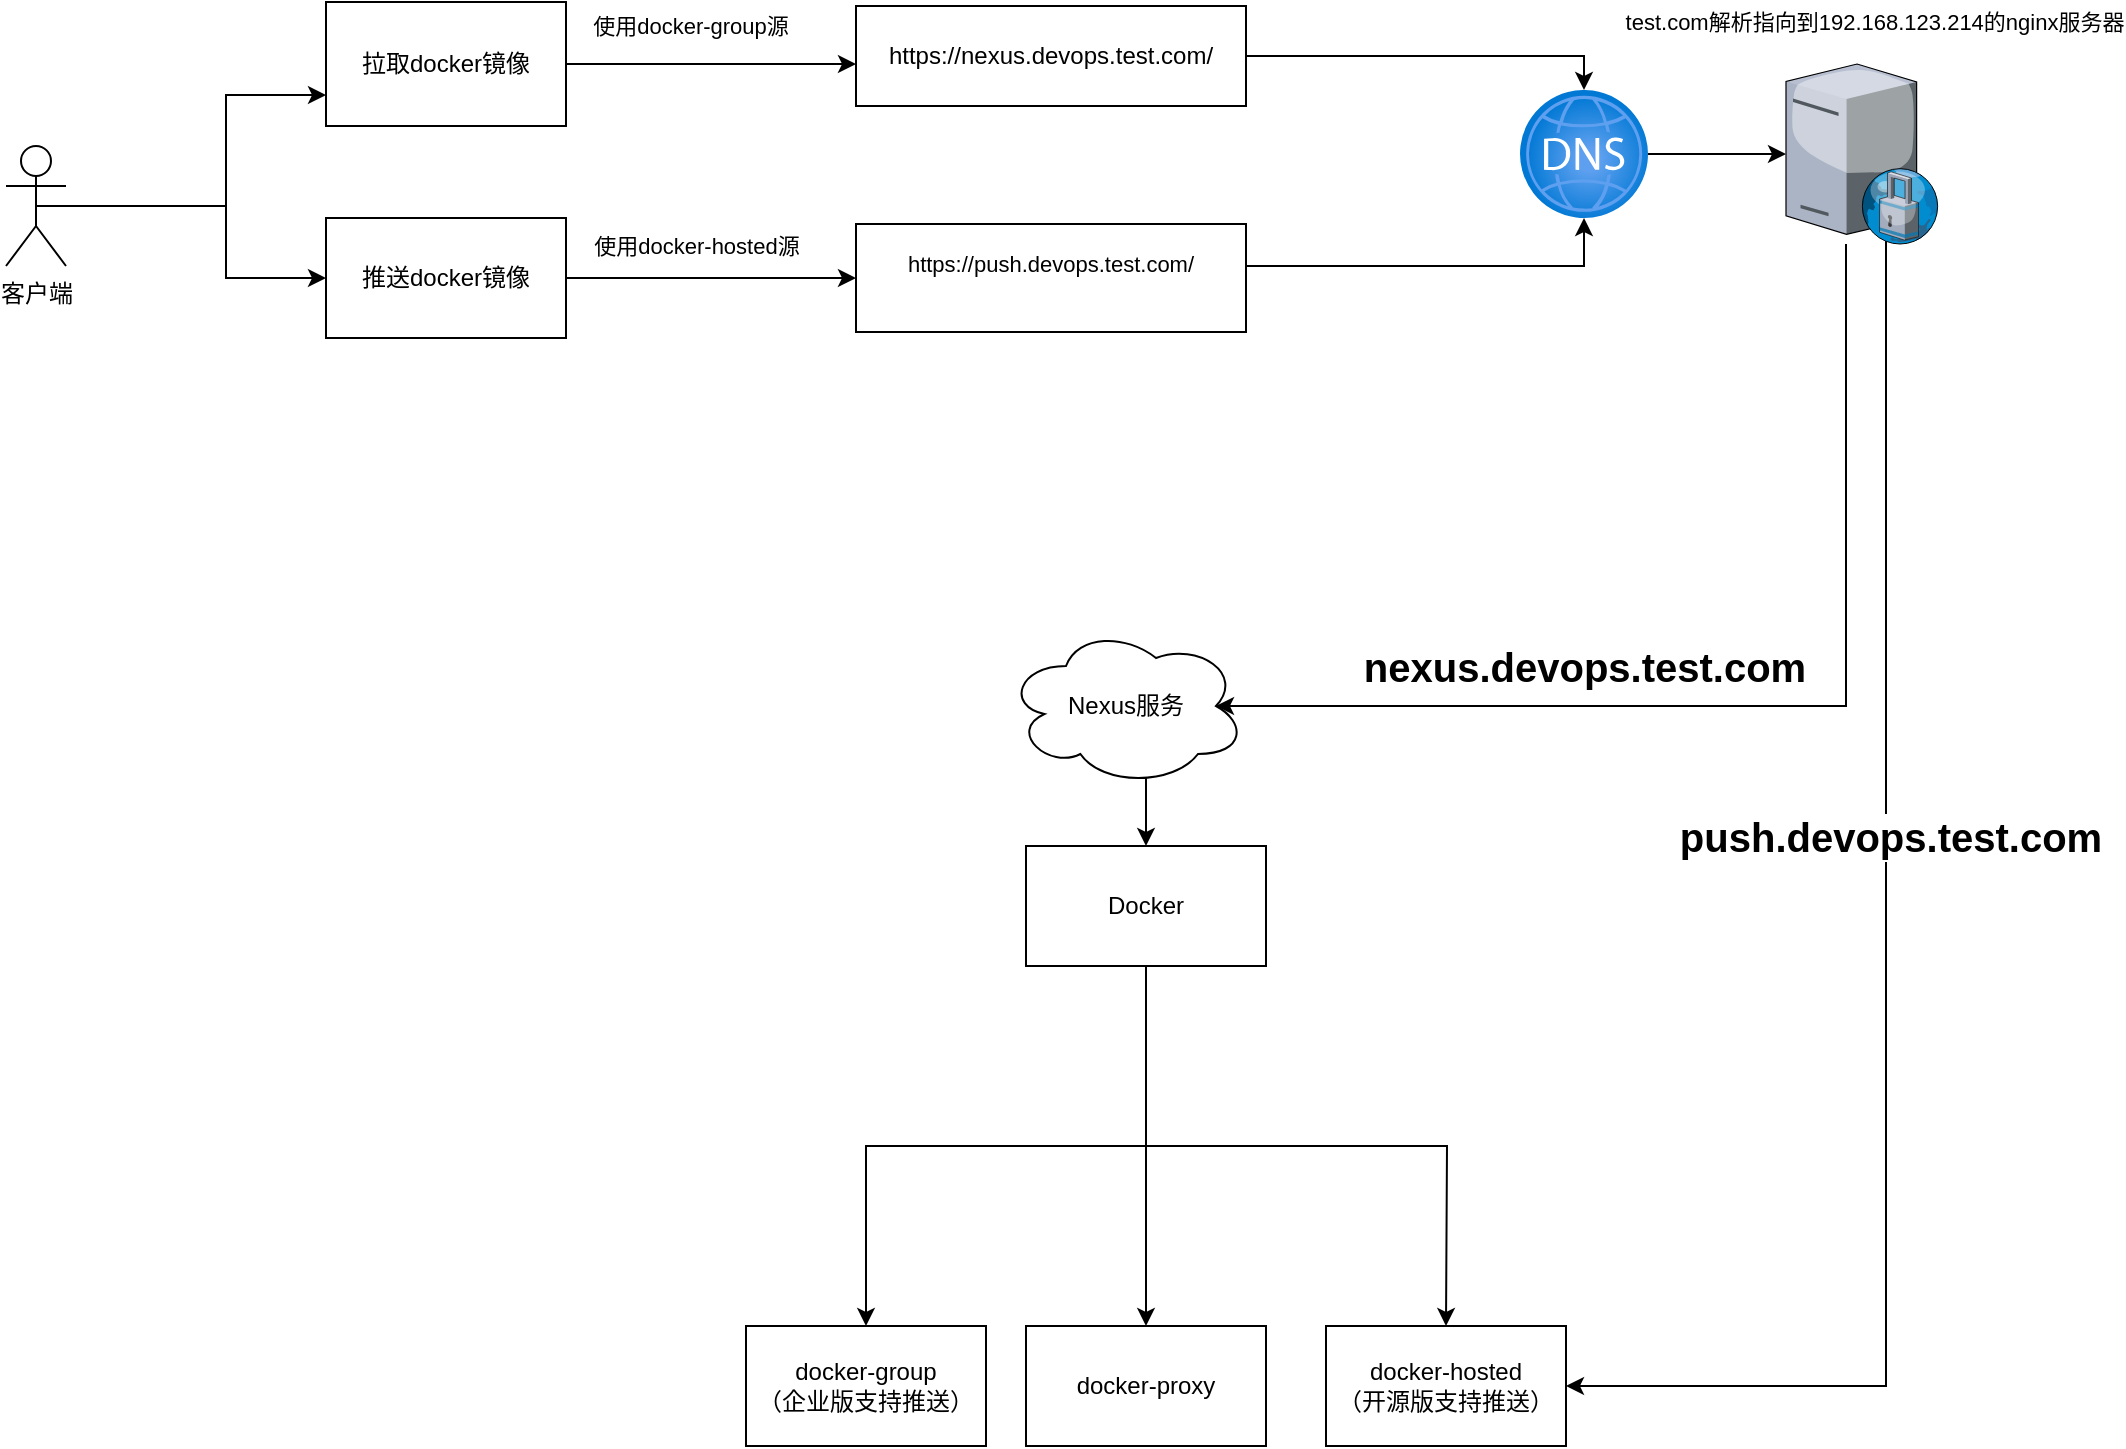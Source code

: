 <mxfile version="21.8.1" type="github">
  <diagram name="第 1 页" id="h7FXH5y53Gv5FEGIkQ5B">
    <mxGraphModel dx="1426" dy="759" grid="1" gridSize="10" guides="1" tooltips="1" connect="1" arrows="1" fold="1" page="1" pageScale="1" pageWidth="827" pageHeight="1169" math="0" shadow="0">
      <root>
        <mxCell id="0" />
        <mxCell id="1" parent="0" />
        <mxCell id="WsWCtFtdUo5rCT-uXRRJ-2" value="" style="edgeStyle=orthogonalEdgeStyle;rounded=0;orthogonalLoop=1;jettySize=auto;html=1;entryX=0.5;entryY=0;entryDx=0;entryDy=0;exitX=0.55;exitY=0.95;exitDx=0;exitDy=0;exitPerimeter=0;" edge="1" parent="1" source="WsWCtFtdUo5rCT-uXRRJ-1" target="WsWCtFtdUo5rCT-uXRRJ-3">
          <mxGeometry relative="1" as="geometry">
            <mxPoint x="1340" y="455" as="targetPoint" />
          </mxGeometry>
        </mxCell>
        <mxCell id="WsWCtFtdUo5rCT-uXRRJ-1" value="Nexus服务" style="ellipse;shape=cloud;whiteSpace=wrap;html=1;" vertex="1" parent="1">
          <mxGeometry x="570" y="430" width="120" height="80" as="geometry" />
        </mxCell>
        <mxCell id="WsWCtFtdUo5rCT-uXRRJ-40" value="" style="edgeStyle=orthogonalEdgeStyle;rounded=0;orthogonalLoop=1;jettySize=auto;html=1;exitX=0.5;exitY=1;exitDx=0;exitDy=0;" edge="1" parent="1" source="WsWCtFtdUo5rCT-uXRRJ-3" target="WsWCtFtdUo5rCT-uXRRJ-39">
          <mxGeometry relative="1" as="geometry" />
        </mxCell>
        <mxCell id="WsWCtFtdUo5rCT-uXRRJ-42" value="" style="edgeStyle=orthogonalEdgeStyle;rounded=0;orthogonalLoop=1;jettySize=auto;html=1;" edge="1" parent="1" source="WsWCtFtdUo5rCT-uXRRJ-3" target="WsWCtFtdUo5rCT-uXRRJ-41">
          <mxGeometry relative="1" as="geometry" />
        </mxCell>
        <mxCell id="WsWCtFtdUo5rCT-uXRRJ-43" style="edgeStyle=orthogonalEdgeStyle;rounded=0;orthogonalLoop=1;jettySize=auto;html=1;exitX=0.5;exitY=1;exitDx=0;exitDy=0;" edge="1" parent="1" source="WsWCtFtdUo5rCT-uXRRJ-3">
          <mxGeometry relative="1" as="geometry">
            <mxPoint x="790" y="780" as="targetPoint" />
          </mxGeometry>
        </mxCell>
        <mxCell id="WsWCtFtdUo5rCT-uXRRJ-3" value="Docker" style="rounded=0;whiteSpace=wrap;html=1;" vertex="1" parent="1">
          <mxGeometry x="580" y="540" width="120" height="60" as="geometry" />
        </mxCell>
        <mxCell id="WsWCtFtdUo5rCT-uXRRJ-52" style="edgeStyle=orthogonalEdgeStyle;rounded=0;orthogonalLoop=1;jettySize=auto;html=1;exitX=0.5;exitY=0.5;exitDx=0;exitDy=0;exitPerimeter=0;entryX=0;entryY=0.75;entryDx=0;entryDy=0;" edge="1" parent="1" source="WsWCtFtdUo5rCT-uXRRJ-7" target="WsWCtFtdUo5rCT-uXRRJ-53">
          <mxGeometry relative="1" as="geometry">
            <mxPoint x="180" y="157" as="targetPoint" />
            <Array as="points">
              <mxPoint x="180" y="220" />
              <mxPoint x="180" y="165" />
            </Array>
          </mxGeometry>
        </mxCell>
        <mxCell id="WsWCtFtdUo5rCT-uXRRJ-58" style="edgeStyle=orthogonalEdgeStyle;rounded=0;orthogonalLoop=1;jettySize=auto;html=1;entryX=0;entryY=0.5;entryDx=0;entryDy=0;exitX=0.5;exitY=0.5;exitDx=0;exitDy=0;exitPerimeter=0;" edge="1" parent="1" source="WsWCtFtdUo5rCT-uXRRJ-7" target="WsWCtFtdUo5rCT-uXRRJ-59">
          <mxGeometry relative="1" as="geometry">
            <mxPoint x="200" y="306" as="targetPoint" />
            <mxPoint x="100" y="236" as="sourcePoint" />
            <Array as="points">
              <mxPoint x="180" y="220" />
              <mxPoint x="180" y="256" />
            </Array>
          </mxGeometry>
        </mxCell>
        <mxCell id="WsWCtFtdUo5rCT-uXRRJ-7" value="客户端" style="shape=umlActor;verticalLabelPosition=bottom;verticalAlign=top;html=1;outlineConnect=0;" vertex="1" parent="1">
          <mxGeometry x="70" y="190" width="30" height="60" as="geometry" />
        </mxCell>
        <mxCell id="WsWCtFtdUo5rCT-uXRRJ-18" style="edgeStyle=orthogonalEdgeStyle;rounded=0;orthogonalLoop=1;jettySize=auto;html=1;" edge="1" parent="1" source="WsWCtFtdUo5rCT-uXRRJ-15" target="WsWCtFtdUo5rCT-uXRRJ-19">
          <mxGeometry relative="1" as="geometry" />
        </mxCell>
        <mxCell id="WsWCtFtdUo5rCT-uXRRJ-32" value="test.com解析指向到192.168.123.214的nginx服务器" style="edgeLabel;html=1;align=center;verticalAlign=middle;resizable=0;points=[];" vertex="1" connectable="0" parent="WsWCtFtdUo5rCT-uXRRJ-18">
          <mxGeometry x="-0.253" relative="1" as="geometry">
            <mxPoint x="87" y="-66" as="offset" />
          </mxGeometry>
        </mxCell>
        <mxCell id="WsWCtFtdUo5rCT-uXRRJ-15" value="" style="image;aspect=fixed;html=1;points=[];align=center;fontSize=12;image=img/lib/azure2/networking/DNS_Zones.svg;" vertex="1" parent="1">
          <mxGeometry x="827" y="162" width="64" height="64" as="geometry" />
        </mxCell>
        <mxCell id="WsWCtFtdUo5rCT-uXRRJ-69" style="edgeStyle=orthogonalEdgeStyle;rounded=0;orthogonalLoop=1;jettySize=auto;html=1;entryX=0.875;entryY=0.5;entryDx=0;entryDy=0;entryPerimeter=0;" edge="1" parent="1" source="WsWCtFtdUo5rCT-uXRRJ-19" target="WsWCtFtdUo5rCT-uXRRJ-1">
          <mxGeometry relative="1" as="geometry">
            <Array as="points">
              <mxPoint x="990" y="470" />
            </Array>
          </mxGeometry>
        </mxCell>
        <mxCell id="WsWCtFtdUo5rCT-uXRRJ-70" value="nexus.devops.test.com" style="edgeLabel;html=1;align=center;verticalAlign=middle;resizable=0;points=[];fontStyle=1;fontSize=20;" vertex="1" connectable="0" parent="WsWCtFtdUo5rCT-uXRRJ-69">
          <mxGeometry x="0.191" y="3" relative="1" as="geometry">
            <mxPoint x="-37" y="-23" as="offset" />
          </mxGeometry>
        </mxCell>
        <mxCell id="WsWCtFtdUo5rCT-uXRRJ-71" style="edgeStyle=orthogonalEdgeStyle;rounded=0;orthogonalLoop=1;jettySize=auto;html=1;entryX=1;entryY=0.5;entryDx=0;entryDy=0;" edge="1" parent="1" target="WsWCtFtdUo5rCT-uXRRJ-46">
          <mxGeometry relative="1" as="geometry">
            <mxPoint x="986.5" y="200" as="sourcePoint" />
            <mxPoint x="870" y="790" as="targetPoint" />
            <Array as="points">
              <mxPoint x="1010" y="200" />
              <mxPoint x="1010" y="810" />
            </Array>
          </mxGeometry>
        </mxCell>
        <mxCell id="WsWCtFtdUo5rCT-uXRRJ-72" value="push.devops.test.com" style="edgeLabel;html=1;align=center;verticalAlign=middle;resizable=0;points=[];fontSize=20;fontStyle=1" vertex="1" connectable="0" parent="WsWCtFtdUo5rCT-uXRRJ-71">
          <mxGeometry x="-0.1" y="2" relative="1" as="geometry">
            <mxPoint y="1" as="offset" />
          </mxGeometry>
        </mxCell>
        <mxCell id="WsWCtFtdUo5rCT-uXRRJ-19" value="" style="verticalLabelPosition=bottom;sketch=0;aspect=fixed;html=1;verticalAlign=top;strokeColor=none;align=center;outlineConnect=0;shape=mxgraph.citrix.proxy_server;" vertex="1" parent="1">
          <mxGeometry x="960" y="149" width="76.5" height="90" as="geometry" />
        </mxCell>
        <mxCell id="WsWCtFtdUo5rCT-uXRRJ-39" value="docker-group&lt;br&gt;（企业版支持推送）" style="rounded=0;whiteSpace=wrap;html=1;" vertex="1" parent="1">
          <mxGeometry x="440" y="780" width="120" height="60" as="geometry" />
        </mxCell>
        <mxCell id="WsWCtFtdUo5rCT-uXRRJ-41" value="docker-proxy" style="rounded=0;whiteSpace=wrap;html=1;" vertex="1" parent="1">
          <mxGeometry x="580" y="780" width="120" height="60" as="geometry" />
        </mxCell>
        <mxCell id="WsWCtFtdUo5rCT-uXRRJ-46" value="docker-hosted&lt;br&gt;（开源版支持推送）" style="whiteSpace=wrap;html=1;" vertex="1" parent="1">
          <mxGeometry x="730" y="780" width="120" height="60" as="geometry" />
        </mxCell>
        <mxCell id="WsWCtFtdUo5rCT-uXRRJ-55" value="" style="edgeStyle=orthogonalEdgeStyle;rounded=0;orthogonalLoop=1;jettySize=auto;html=1;" edge="1" parent="1" source="WsWCtFtdUo5rCT-uXRRJ-53" target="WsWCtFtdUo5rCT-uXRRJ-54">
          <mxGeometry relative="1" as="geometry">
            <Array as="points">
              <mxPoint x="440" y="149" />
              <mxPoint x="440" y="149" />
            </Array>
          </mxGeometry>
        </mxCell>
        <mxCell id="WsWCtFtdUo5rCT-uXRRJ-57" value="使用docker-group源" style="edgeLabel;html=1;align=center;verticalAlign=middle;resizable=0;points=[];" vertex="1" connectable="0" parent="WsWCtFtdUo5rCT-uXRRJ-55">
          <mxGeometry x="-0.2" y="-1" relative="1" as="geometry">
            <mxPoint x="4" y="-20" as="offset" />
          </mxGeometry>
        </mxCell>
        <mxCell id="WsWCtFtdUo5rCT-uXRRJ-53" value="拉取docker镜像" style="whiteSpace=wrap;html=1;" vertex="1" parent="1">
          <mxGeometry x="230" y="118" width="120" height="62" as="geometry" />
        </mxCell>
        <mxCell id="WsWCtFtdUo5rCT-uXRRJ-67" style="edgeStyle=orthogonalEdgeStyle;rounded=0;orthogonalLoop=1;jettySize=auto;html=1;exitX=1;exitY=0.5;exitDx=0;exitDy=0;" edge="1" parent="1" source="WsWCtFtdUo5rCT-uXRRJ-54" target="WsWCtFtdUo5rCT-uXRRJ-15">
          <mxGeometry relative="1" as="geometry">
            <Array as="points">
              <mxPoint x="859" y="145" />
            </Array>
          </mxGeometry>
        </mxCell>
        <mxCell id="WsWCtFtdUo5rCT-uXRRJ-54" value="https://nexus.devops.test.com/" style="whiteSpace=wrap;html=1;" vertex="1" parent="1">
          <mxGeometry x="495" y="120" width="195" height="50" as="geometry" />
        </mxCell>
        <mxCell id="WsWCtFtdUo5rCT-uXRRJ-64" style="edgeStyle=orthogonalEdgeStyle;rounded=0;orthogonalLoop=1;jettySize=auto;html=1;exitX=1;exitY=0.5;exitDx=0;exitDy=0;entryX=0;entryY=0.5;entryDx=0;entryDy=0;" edge="1" parent="1" source="WsWCtFtdUo5rCT-uXRRJ-59" target="WsWCtFtdUo5rCT-uXRRJ-60">
          <mxGeometry relative="1" as="geometry" />
        </mxCell>
        <mxCell id="WsWCtFtdUo5rCT-uXRRJ-66" value="使用docker-hosted源" style="edgeLabel;html=1;align=center;verticalAlign=middle;resizable=0;points=[];" vertex="1" connectable="0" parent="WsWCtFtdUo5rCT-uXRRJ-64">
          <mxGeometry x="-0.35" y="2" relative="1" as="geometry">
            <mxPoint x="18" y="-14" as="offset" />
          </mxGeometry>
        </mxCell>
        <mxCell id="WsWCtFtdUo5rCT-uXRRJ-59" value="推送docker镜像" style="whiteSpace=wrap;html=1;" vertex="1" parent="1">
          <mxGeometry x="230" y="226" width="120" height="60" as="geometry" />
        </mxCell>
        <mxCell id="WsWCtFtdUo5rCT-uXRRJ-68" style="edgeStyle=orthogonalEdgeStyle;rounded=0;orthogonalLoop=1;jettySize=auto;html=1;exitX=1;exitY=0.5;exitDx=0;exitDy=0;" edge="1" parent="1" source="WsWCtFtdUo5rCT-uXRRJ-60" target="WsWCtFtdUo5rCT-uXRRJ-15">
          <mxGeometry relative="1" as="geometry">
            <mxPoint x="920" y="150" as="targetPoint" />
            <Array as="points">
              <mxPoint x="690" y="250" />
              <mxPoint x="859" y="250" />
            </Array>
          </mxGeometry>
        </mxCell>
        <mxCell id="WsWCtFtdUo5rCT-uXRRJ-60" value="&#xa;&lt;span style=&quot;color: rgb(0, 0, 0); font-family: Helvetica; font-size: 11px; font-style: normal; font-variant-ligatures: normal; font-variant-caps: normal; font-weight: 400; letter-spacing: normal; orphans: 2; text-align: center; text-indent: 0px; text-transform: none; widows: 2; word-spacing: 0px; -webkit-text-stroke-width: 0px; background-color: rgb(255, 255, 255); text-decoration-thickness: initial; text-decoration-style: initial; text-decoration-color: initial; float: none; display: inline !important;&quot;&gt;https://push.devops.test.com/&lt;/span&gt;&#xa;&#xa;" style="whiteSpace=wrap;html=1;" vertex="1" parent="1">
          <mxGeometry x="495" y="229" width="195" height="54" as="geometry" />
        </mxCell>
      </root>
    </mxGraphModel>
  </diagram>
</mxfile>
